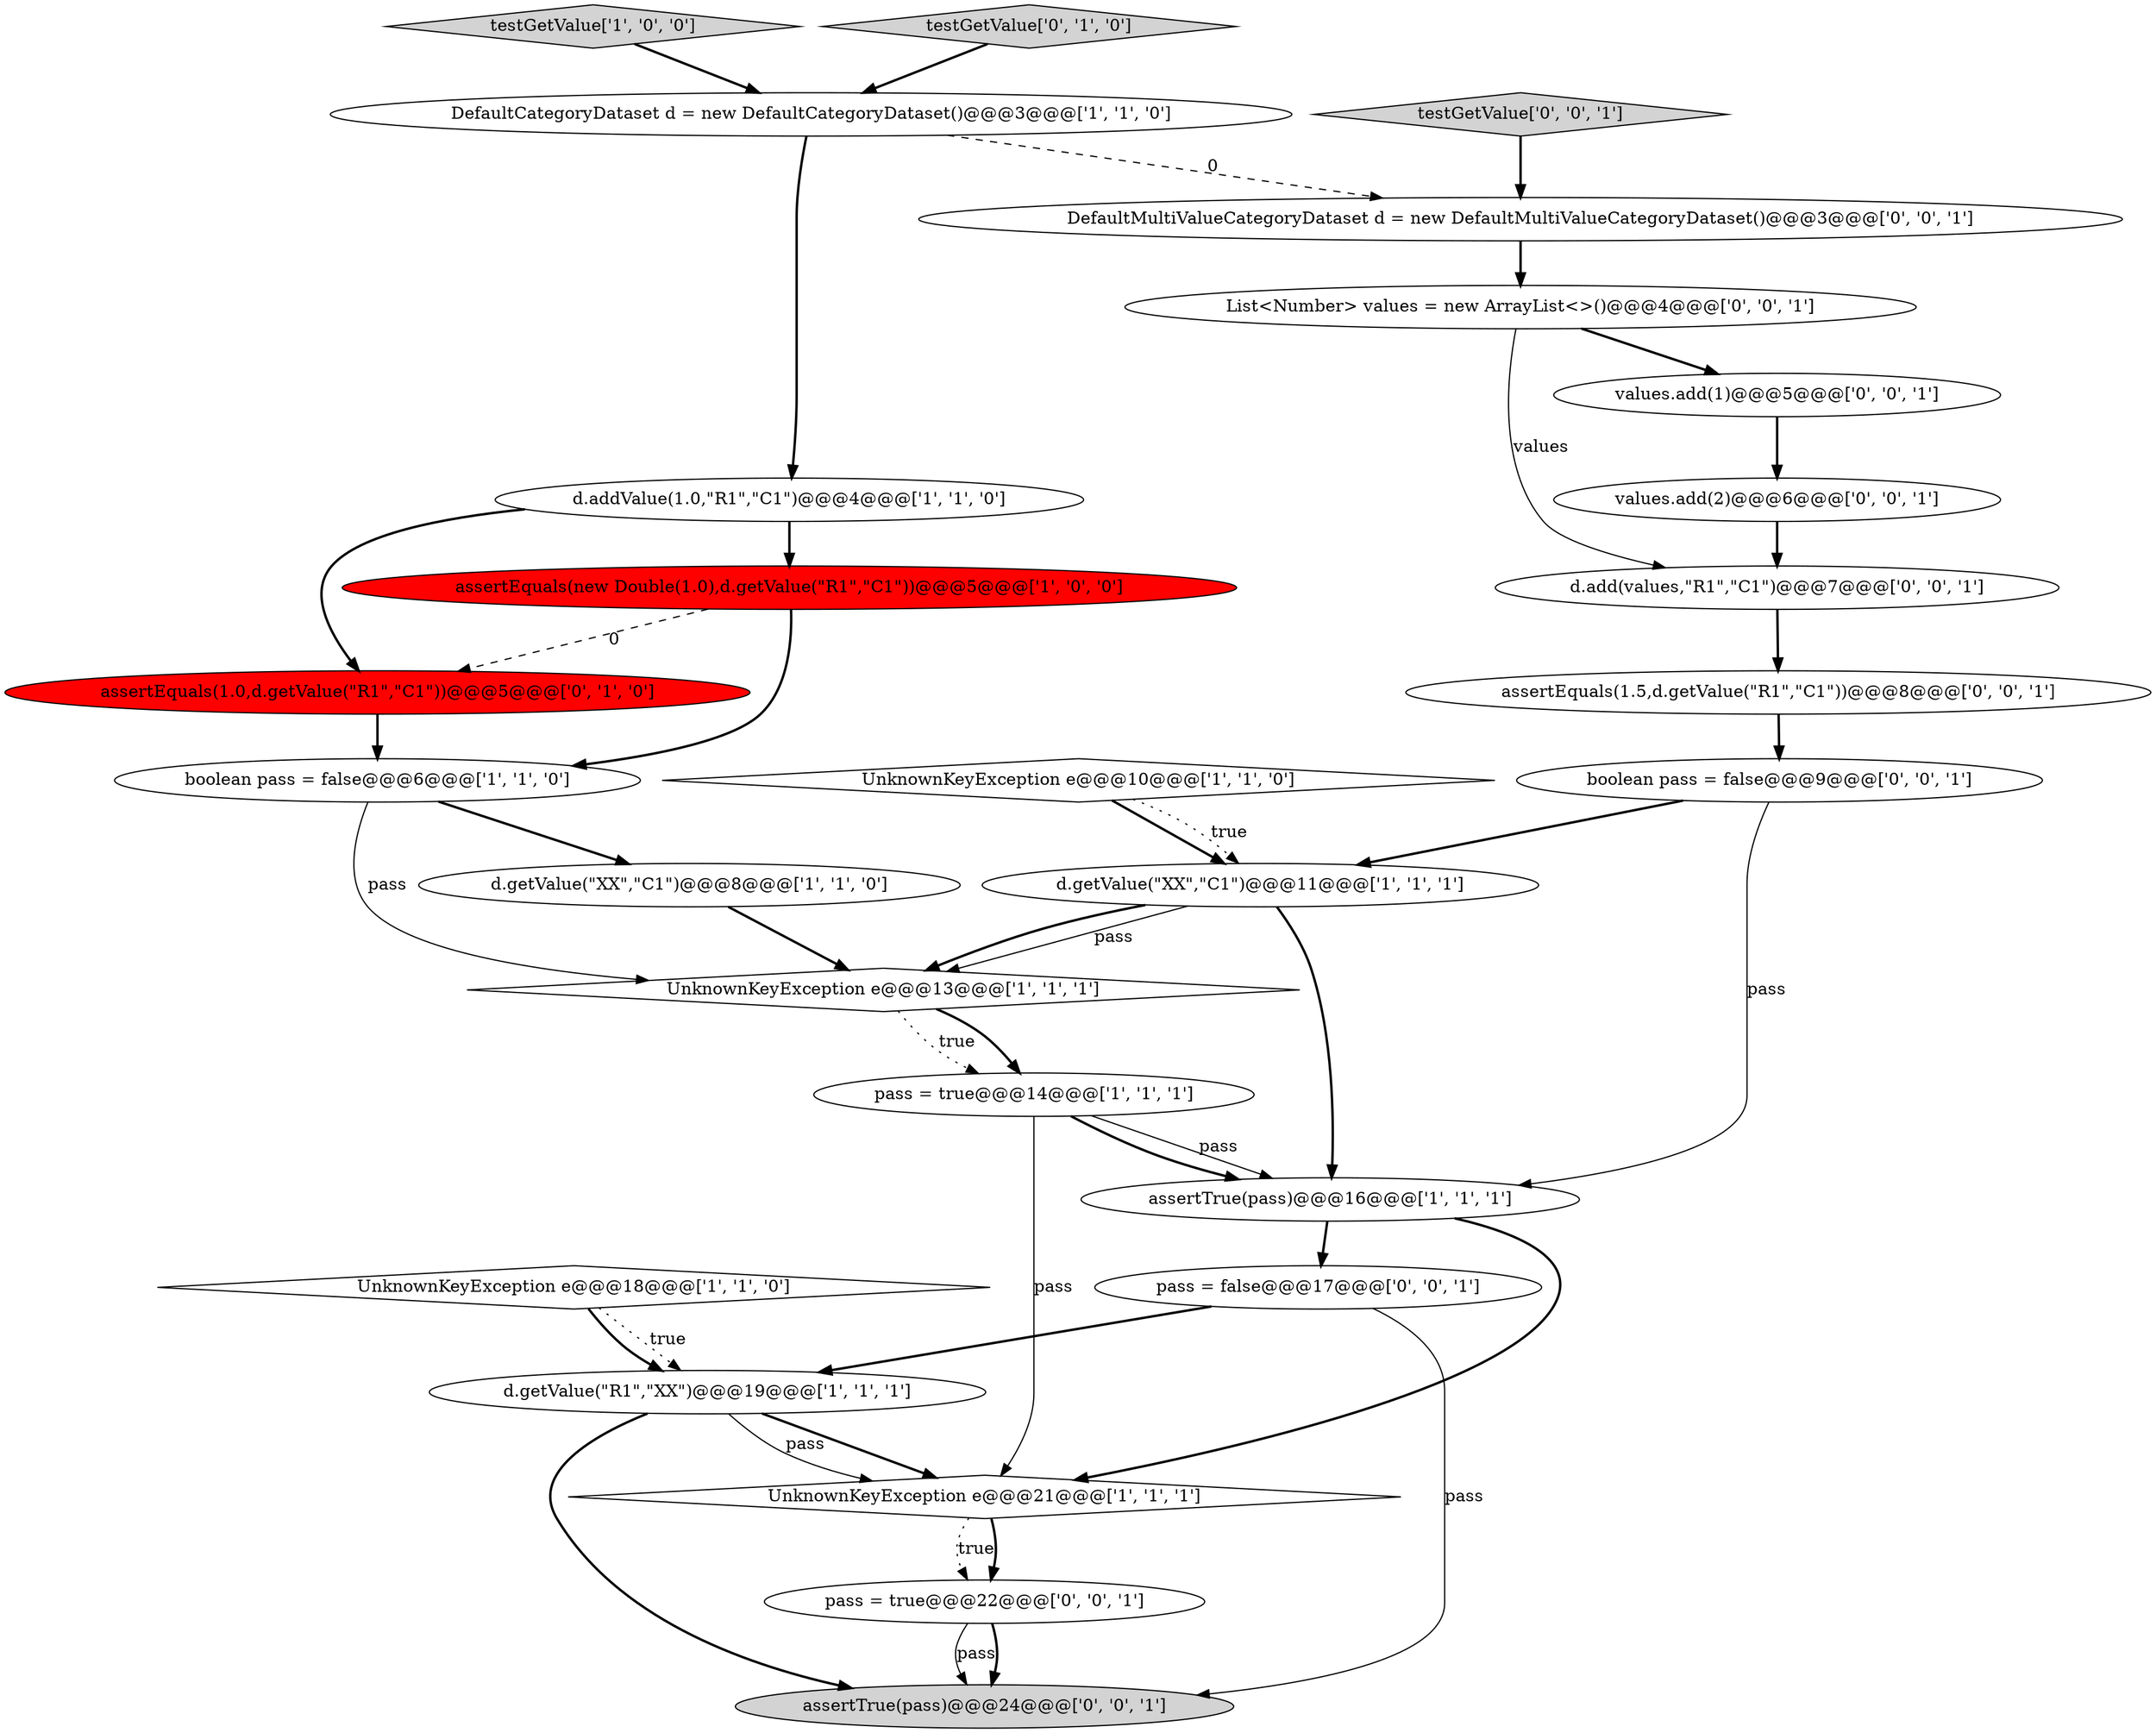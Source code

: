 digraph {
8 [style = filled, label = "assertTrue(pass)@@@16@@@['1', '1', '1']", fillcolor = white, shape = ellipse image = "AAA0AAABBB1BBB"];
16 [style = filled, label = "testGetValue['0', '0', '1']", fillcolor = lightgray, shape = diamond image = "AAA0AAABBB3BBB"];
4 [style = filled, label = "DefaultCategoryDataset d = new DefaultCategoryDataset()@@@3@@@['1', '1', '0']", fillcolor = white, shape = ellipse image = "AAA0AAABBB1BBB"];
6 [style = filled, label = "testGetValue['1', '0', '0']", fillcolor = lightgray, shape = diamond image = "AAA0AAABBB1BBB"];
13 [style = filled, label = "UnknownKeyException e@@@13@@@['1', '1', '1']", fillcolor = white, shape = diamond image = "AAA0AAABBB1BBB"];
23 [style = filled, label = "DefaultMultiValueCategoryDataset d = new DefaultMultiValueCategoryDataset()@@@3@@@['0', '0', '1']", fillcolor = white, shape = ellipse image = "AAA0AAABBB3BBB"];
7 [style = filled, label = "UnknownKeyException e@@@18@@@['1', '1', '0']", fillcolor = white, shape = diamond image = "AAA0AAABBB1BBB"];
11 [style = filled, label = "boolean pass = false@@@6@@@['1', '1', '0']", fillcolor = white, shape = ellipse image = "AAA0AAABBB1BBB"];
10 [style = filled, label = "d.getValue(\"XX\",\"C1\")@@@11@@@['1', '1', '1']", fillcolor = white, shape = ellipse image = "AAA0AAABBB1BBB"];
19 [style = filled, label = "pass = true@@@22@@@['0', '0', '1']", fillcolor = white, shape = ellipse image = "AAA0AAABBB3BBB"];
3 [style = filled, label = "UnknownKeyException e@@@21@@@['1', '1', '1']", fillcolor = white, shape = diamond image = "AAA0AAABBB1BBB"];
12 [style = filled, label = "UnknownKeyException e@@@10@@@['1', '1', '0']", fillcolor = white, shape = diamond image = "AAA0AAABBB1BBB"];
24 [style = filled, label = "values.add(1)@@@5@@@['0', '0', '1']", fillcolor = white, shape = ellipse image = "AAA0AAABBB3BBB"];
26 [style = filled, label = "assertTrue(pass)@@@24@@@['0', '0', '1']", fillcolor = lightgray, shape = ellipse image = "AAA0AAABBB3BBB"];
2 [style = filled, label = "assertEquals(new Double(1.0),d.getValue(\"R1\",\"C1\"))@@@5@@@['1', '0', '0']", fillcolor = red, shape = ellipse image = "AAA1AAABBB1BBB"];
18 [style = filled, label = "assertEquals(1.5,d.getValue(\"R1\",\"C1\"))@@@8@@@['0', '0', '1']", fillcolor = white, shape = ellipse image = "AAA0AAABBB3BBB"];
1 [style = filled, label = "d.addValue(1.0,\"R1\",\"C1\")@@@4@@@['1', '1', '0']", fillcolor = white, shape = ellipse image = "AAA0AAABBB1BBB"];
22 [style = filled, label = "values.add(2)@@@6@@@['0', '0', '1']", fillcolor = white, shape = ellipse image = "AAA0AAABBB3BBB"];
20 [style = filled, label = "pass = false@@@17@@@['0', '0', '1']", fillcolor = white, shape = ellipse image = "AAA0AAABBB3BBB"];
15 [style = filled, label = "testGetValue['0', '1', '0']", fillcolor = lightgray, shape = diamond image = "AAA0AAABBB2BBB"];
0 [style = filled, label = "d.getValue(\"R1\",\"XX\")@@@19@@@['1', '1', '1']", fillcolor = white, shape = ellipse image = "AAA0AAABBB1BBB"];
9 [style = filled, label = "pass = true@@@14@@@['1', '1', '1']", fillcolor = white, shape = ellipse image = "AAA0AAABBB1BBB"];
21 [style = filled, label = "boolean pass = false@@@9@@@['0', '0', '1']", fillcolor = white, shape = ellipse image = "AAA0AAABBB3BBB"];
17 [style = filled, label = "List<Number> values = new ArrayList<>()@@@4@@@['0', '0', '1']", fillcolor = white, shape = ellipse image = "AAA0AAABBB3BBB"];
25 [style = filled, label = "d.add(values,\"R1\",\"C1\")@@@7@@@['0', '0', '1']", fillcolor = white, shape = ellipse image = "AAA0AAABBB3BBB"];
14 [style = filled, label = "assertEquals(1.0,d.getValue(\"R1\",\"C1\"))@@@5@@@['0', '1', '0']", fillcolor = red, shape = ellipse image = "AAA1AAABBB2BBB"];
5 [style = filled, label = "d.getValue(\"XX\",\"C1\")@@@8@@@['1', '1', '0']", fillcolor = white, shape = ellipse image = "AAA0AAABBB1BBB"];
0->3 [style = bold, label=""];
9->8 [style = solid, label="pass"];
22->25 [style = bold, label=""];
21->10 [style = bold, label=""];
21->8 [style = solid, label="pass"];
19->26 [style = solid, label="pass"];
0->26 [style = bold, label=""];
20->0 [style = bold, label=""];
8->3 [style = bold, label=""];
10->13 [style = solid, label="pass"];
25->18 [style = bold, label=""];
9->3 [style = solid, label="pass"];
7->0 [style = bold, label=""];
16->23 [style = bold, label=""];
7->0 [style = dotted, label="true"];
9->8 [style = bold, label=""];
24->22 [style = bold, label=""];
20->26 [style = solid, label="pass"];
6->4 [style = bold, label=""];
11->5 [style = bold, label=""];
12->10 [style = bold, label=""];
17->24 [style = bold, label=""];
3->19 [style = dotted, label="true"];
8->20 [style = bold, label=""];
2->14 [style = dashed, label="0"];
10->8 [style = bold, label=""];
10->13 [style = bold, label=""];
3->19 [style = bold, label=""];
0->3 [style = solid, label="pass"];
12->10 [style = dotted, label="true"];
19->26 [style = bold, label=""];
5->13 [style = bold, label=""];
15->4 [style = bold, label=""];
23->17 [style = bold, label=""];
1->14 [style = bold, label=""];
1->2 [style = bold, label=""];
4->1 [style = bold, label=""];
13->9 [style = bold, label=""];
18->21 [style = bold, label=""];
11->13 [style = solid, label="pass"];
4->23 [style = dashed, label="0"];
14->11 [style = bold, label=""];
17->25 [style = solid, label="values"];
2->11 [style = bold, label=""];
13->9 [style = dotted, label="true"];
}
